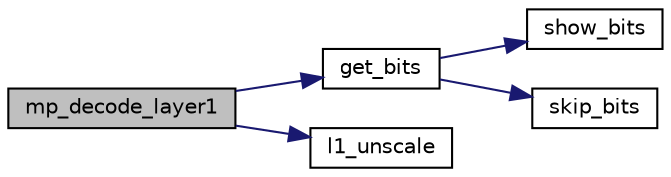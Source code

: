 digraph "mp_decode_layer1"
{
  bgcolor="transparent";
  edge [fontname="Helvetica",fontsize="10",labelfontname="Helvetica",labelfontsize="10"];
  node [fontname="Helvetica",fontsize="10",shape=record];
  rankdir="LR";
  Node1 [label="mp_decode_layer1",height=0.2,width=0.4,color="black", fillcolor="grey75", style="filled", fontcolor="black"];
  Node1 -> Node2 [color="midnightblue",fontsize="10",style="solid",fontname="Helvetica"];
  Node2 [label="get_bits",height=0.2,width=0.4,color="black",URL="$bits_8c.html#a4c9accf71fe52dba23187e83252f2459"];
  Node2 -> Node3 [color="midnightblue",fontsize="10",style="solid",fontname="Helvetica"];
  Node3 [label="show_bits",height=0.2,width=0.4,color="black",URL="$bits_8c.html#a1ab74f16c44ad8762a384924368175e7"];
  Node2 -> Node4 [color="midnightblue",fontsize="10",style="solid",fontname="Helvetica"];
  Node4 [label="skip_bits",height=0.2,width=0.4,color="black",URL="$bits_8c.html#aea74eea48a18a3731b052ac530f6afce"];
  Node1 -> Node5 [color="midnightblue",fontsize="10",style="solid",fontname="Helvetica"];
  Node5 [label="l1_unscale",height=0.2,width=0.4,color="black",URL="$mpaudec_8c.html#ace09b3a4500ca2aea564ee747aaa804a"];
}
